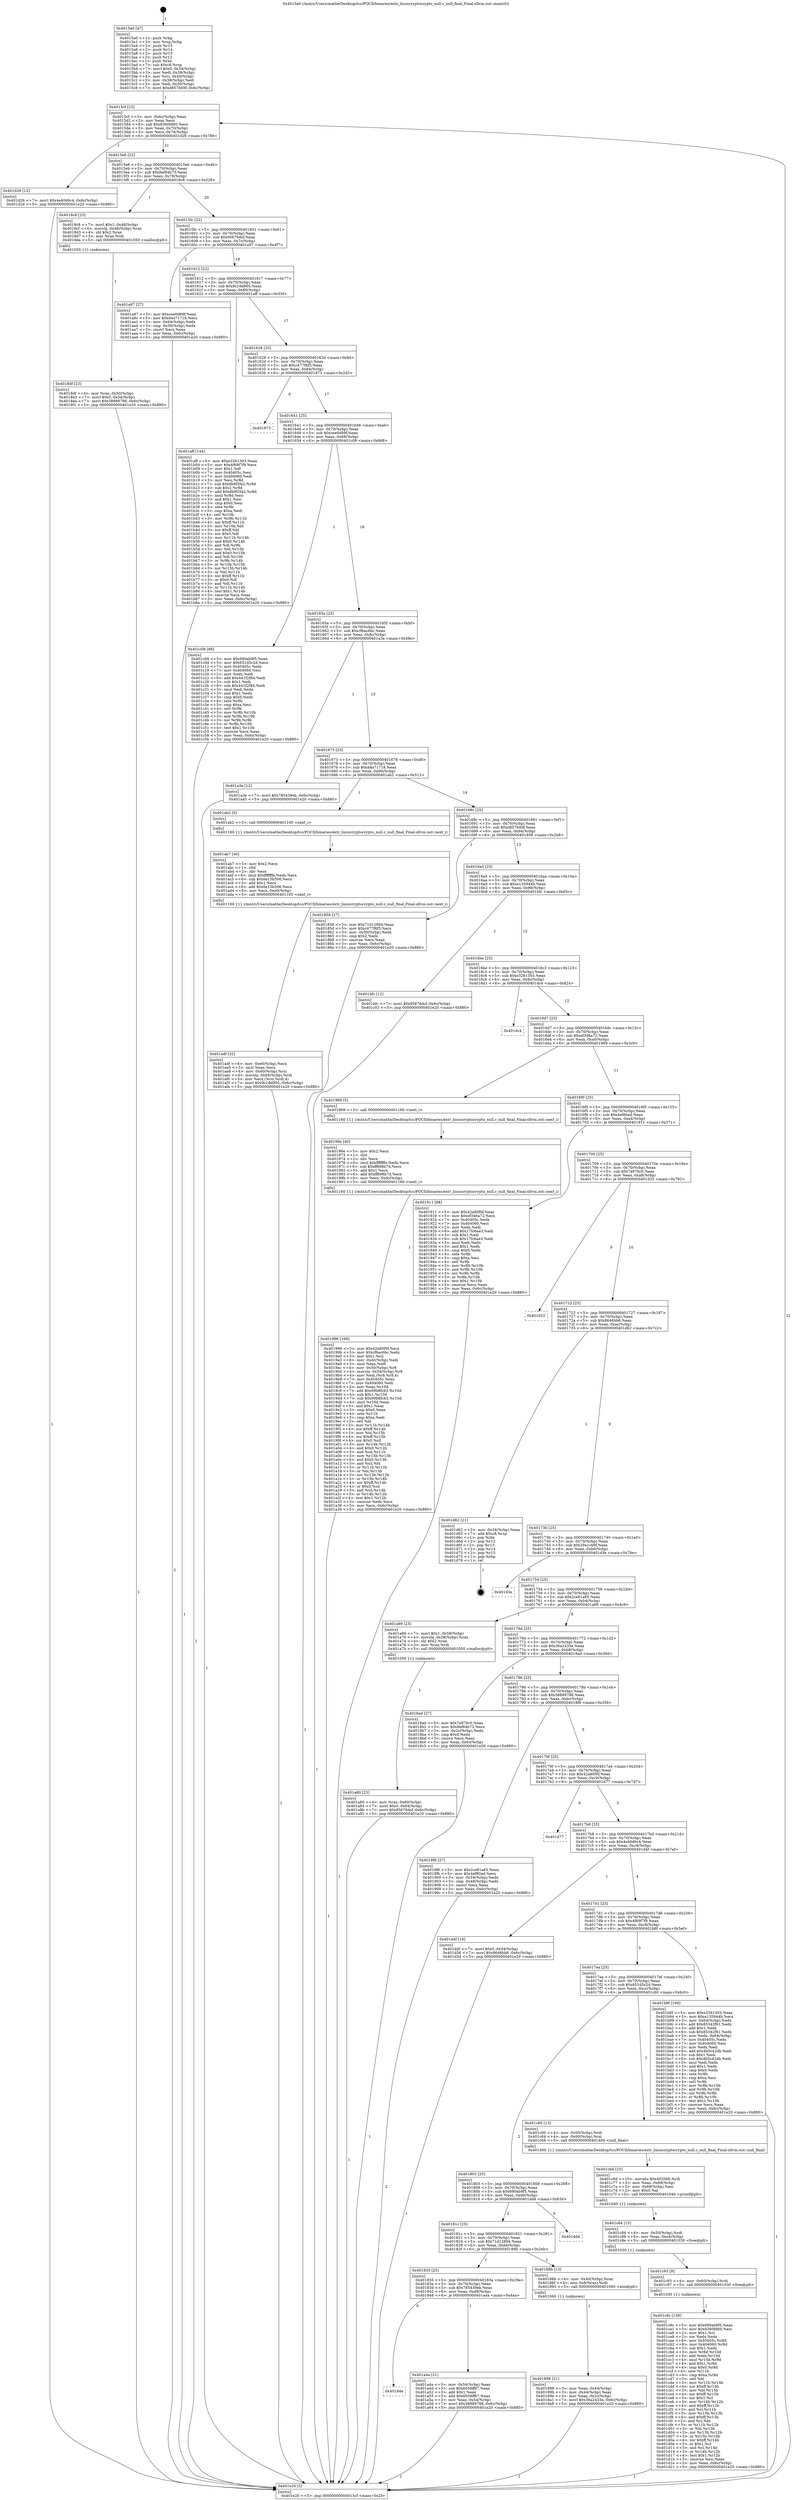 digraph "0x4015a0" {
  label = "0x4015a0 (/mnt/c/Users/mathe/Desktop/tcc/POCII/binaries/extr_linuxcryptocrypto_null.c_null_final_Final-ollvm.out::main(0))"
  labelloc = "t"
  node[shape=record]

  Entry [label="",width=0.3,height=0.3,shape=circle,fillcolor=black,style=filled]
  "0x4015cf" [label="{
     0x4015cf [23]\l
     | [instrs]\l
     &nbsp;&nbsp;0x4015cf \<+3\>: mov -0x6c(%rbp),%eax\l
     &nbsp;&nbsp;0x4015d2 \<+2\>: mov %eax,%ecx\l
     &nbsp;&nbsp;0x4015d4 \<+6\>: sub $0x8360fd60,%ecx\l
     &nbsp;&nbsp;0x4015da \<+3\>: mov %eax,-0x70(%rbp)\l
     &nbsp;&nbsp;0x4015dd \<+3\>: mov %ecx,-0x74(%rbp)\l
     &nbsp;&nbsp;0x4015e0 \<+6\>: je 0000000000401d26 \<main+0x786\>\l
  }"]
  "0x401d26" [label="{
     0x401d26 [12]\l
     | [instrs]\l
     &nbsp;&nbsp;0x401d26 \<+7\>: movl $0x4e40d6c4,-0x6c(%rbp)\l
     &nbsp;&nbsp;0x401d2d \<+5\>: jmp 0000000000401e20 \<main+0x880\>\l
  }"]
  "0x4015e6" [label="{
     0x4015e6 [22]\l
     | [instrs]\l
     &nbsp;&nbsp;0x4015e6 \<+5\>: jmp 00000000004015eb \<main+0x4b\>\l
     &nbsp;&nbsp;0x4015eb \<+3\>: mov -0x70(%rbp),%eax\l
     &nbsp;&nbsp;0x4015ee \<+5\>: sub $0x8ef84b73,%eax\l
     &nbsp;&nbsp;0x4015f3 \<+3\>: mov %eax,-0x78(%rbp)\l
     &nbsp;&nbsp;0x4015f6 \<+6\>: je 00000000004018c8 \<main+0x328\>\l
  }"]
  Exit [label="",width=0.3,height=0.3,shape=circle,fillcolor=black,style=filled,peripheries=2]
  "0x4018c8" [label="{
     0x4018c8 [23]\l
     | [instrs]\l
     &nbsp;&nbsp;0x4018c8 \<+7\>: movl $0x1,-0x48(%rbp)\l
     &nbsp;&nbsp;0x4018cf \<+4\>: movslq -0x48(%rbp),%rax\l
     &nbsp;&nbsp;0x4018d3 \<+4\>: shl $0x2,%rax\l
     &nbsp;&nbsp;0x4018d7 \<+3\>: mov %rax,%rdi\l
     &nbsp;&nbsp;0x4018da \<+5\>: call 0000000000401050 \<malloc@plt\>\l
     | [calls]\l
     &nbsp;&nbsp;0x401050 \{1\} (unknown)\l
  }"]
  "0x4015fc" [label="{
     0x4015fc [22]\l
     | [instrs]\l
     &nbsp;&nbsp;0x4015fc \<+5\>: jmp 0000000000401601 \<main+0x61\>\l
     &nbsp;&nbsp;0x401601 \<+3\>: mov -0x70(%rbp),%eax\l
     &nbsp;&nbsp;0x401604 \<+5\>: sub $0x95676dcf,%eax\l
     &nbsp;&nbsp;0x401609 \<+3\>: mov %eax,-0x7c(%rbp)\l
     &nbsp;&nbsp;0x40160c \<+6\>: je 0000000000401a97 \<main+0x4f7\>\l
  }"]
  "0x401c9c" [label="{
     0x401c9c [138]\l
     | [instrs]\l
     &nbsp;&nbsp;0x401c9c \<+5\>: mov $0x690ab9f5,%eax\l
     &nbsp;&nbsp;0x401ca1 \<+5\>: mov $0x8360fd60,%esi\l
     &nbsp;&nbsp;0x401ca6 \<+2\>: mov $0x1,%cl\l
     &nbsp;&nbsp;0x401ca8 \<+2\>: xor %edx,%edx\l
     &nbsp;&nbsp;0x401caa \<+8\>: mov 0x40405c,%r8d\l
     &nbsp;&nbsp;0x401cb2 \<+8\>: mov 0x404060,%r9d\l
     &nbsp;&nbsp;0x401cba \<+3\>: sub $0x1,%edx\l
     &nbsp;&nbsp;0x401cbd \<+3\>: mov %r8d,%r10d\l
     &nbsp;&nbsp;0x401cc0 \<+3\>: add %edx,%r10d\l
     &nbsp;&nbsp;0x401cc3 \<+4\>: imul %r10d,%r8d\l
     &nbsp;&nbsp;0x401cc7 \<+4\>: and $0x1,%r8d\l
     &nbsp;&nbsp;0x401ccb \<+4\>: cmp $0x0,%r8d\l
     &nbsp;&nbsp;0x401ccf \<+4\>: sete %r11b\l
     &nbsp;&nbsp;0x401cd3 \<+4\>: cmp $0xa,%r9d\l
     &nbsp;&nbsp;0x401cd7 \<+3\>: setl %bl\l
     &nbsp;&nbsp;0x401cda \<+3\>: mov %r11b,%r14b\l
     &nbsp;&nbsp;0x401cdd \<+4\>: xor $0xff,%r14b\l
     &nbsp;&nbsp;0x401ce1 \<+3\>: mov %bl,%r15b\l
     &nbsp;&nbsp;0x401ce4 \<+4\>: xor $0xff,%r15b\l
     &nbsp;&nbsp;0x401ce8 \<+3\>: xor $0x1,%cl\l
     &nbsp;&nbsp;0x401ceb \<+3\>: mov %r14b,%r12b\l
     &nbsp;&nbsp;0x401cee \<+4\>: and $0xff,%r12b\l
     &nbsp;&nbsp;0x401cf2 \<+3\>: and %cl,%r11b\l
     &nbsp;&nbsp;0x401cf5 \<+3\>: mov %r15b,%r13b\l
     &nbsp;&nbsp;0x401cf8 \<+4\>: and $0xff,%r13b\l
     &nbsp;&nbsp;0x401cfc \<+2\>: and %cl,%bl\l
     &nbsp;&nbsp;0x401cfe \<+3\>: or %r11b,%r12b\l
     &nbsp;&nbsp;0x401d01 \<+3\>: or %bl,%r13b\l
     &nbsp;&nbsp;0x401d04 \<+3\>: xor %r13b,%r12b\l
     &nbsp;&nbsp;0x401d07 \<+3\>: or %r15b,%r14b\l
     &nbsp;&nbsp;0x401d0a \<+4\>: xor $0xff,%r14b\l
     &nbsp;&nbsp;0x401d0e \<+3\>: or $0x1,%cl\l
     &nbsp;&nbsp;0x401d11 \<+3\>: and %cl,%r14b\l
     &nbsp;&nbsp;0x401d14 \<+3\>: or %r14b,%r12b\l
     &nbsp;&nbsp;0x401d17 \<+4\>: test $0x1,%r12b\l
     &nbsp;&nbsp;0x401d1b \<+3\>: cmovne %esi,%eax\l
     &nbsp;&nbsp;0x401d1e \<+3\>: mov %eax,-0x6c(%rbp)\l
     &nbsp;&nbsp;0x401d21 \<+5\>: jmp 0000000000401e20 \<main+0x880\>\l
  }"]
  "0x401a97" [label="{
     0x401a97 [27]\l
     | [instrs]\l
     &nbsp;&nbsp;0x401a97 \<+5\>: mov $0xcee0d89f,%eax\l
     &nbsp;&nbsp;0x401a9c \<+5\>: mov $0xd4a71718,%ecx\l
     &nbsp;&nbsp;0x401aa1 \<+3\>: mov -0x64(%rbp),%edx\l
     &nbsp;&nbsp;0x401aa4 \<+3\>: cmp -0x58(%rbp),%edx\l
     &nbsp;&nbsp;0x401aa7 \<+3\>: cmovl %ecx,%eax\l
     &nbsp;&nbsp;0x401aaa \<+3\>: mov %eax,-0x6c(%rbp)\l
     &nbsp;&nbsp;0x401aad \<+5\>: jmp 0000000000401e20 \<main+0x880\>\l
  }"]
  "0x401612" [label="{
     0x401612 [22]\l
     | [instrs]\l
     &nbsp;&nbsp;0x401612 \<+5\>: jmp 0000000000401617 \<main+0x77\>\l
     &nbsp;&nbsp;0x401617 \<+3\>: mov -0x70(%rbp),%eax\l
     &nbsp;&nbsp;0x40161a \<+5\>: sub $0x9c18d905,%eax\l
     &nbsp;&nbsp;0x40161f \<+3\>: mov %eax,-0x80(%rbp)\l
     &nbsp;&nbsp;0x401622 \<+6\>: je 0000000000401aff \<main+0x55f\>\l
  }"]
  "0x401c93" [label="{
     0x401c93 [9]\l
     | [instrs]\l
     &nbsp;&nbsp;0x401c93 \<+4\>: mov -0x60(%rbp),%rdi\l
     &nbsp;&nbsp;0x401c97 \<+5\>: call 0000000000401030 \<free@plt\>\l
     | [calls]\l
     &nbsp;&nbsp;0x401030 \{1\} (unknown)\l
  }"]
  "0x401aff" [label="{
     0x401aff [144]\l
     | [instrs]\l
     &nbsp;&nbsp;0x401aff \<+5\>: mov $0xe3261303,%eax\l
     &nbsp;&nbsp;0x401b04 \<+5\>: mov $0x4f69f7f9,%ecx\l
     &nbsp;&nbsp;0x401b09 \<+2\>: mov $0x1,%dl\l
     &nbsp;&nbsp;0x401b0b \<+7\>: mov 0x40405c,%esi\l
     &nbsp;&nbsp;0x401b12 \<+7\>: mov 0x404060,%edi\l
     &nbsp;&nbsp;0x401b19 \<+3\>: mov %esi,%r8d\l
     &nbsp;&nbsp;0x401b1c \<+7\>: sub $0xdb9f2fa2,%r8d\l
     &nbsp;&nbsp;0x401b23 \<+4\>: sub $0x1,%r8d\l
     &nbsp;&nbsp;0x401b27 \<+7\>: add $0xdb9f2fa2,%r8d\l
     &nbsp;&nbsp;0x401b2e \<+4\>: imul %r8d,%esi\l
     &nbsp;&nbsp;0x401b32 \<+3\>: and $0x1,%esi\l
     &nbsp;&nbsp;0x401b35 \<+3\>: cmp $0x0,%esi\l
     &nbsp;&nbsp;0x401b38 \<+4\>: sete %r9b\l
     &nbsp;&nbsp;0x401b3c \<+3\>: cmp $0xa,%edi\l
     &nbsp;&nbsp;0x401b3f \<+4\>: setl %r10b\l
     &nbsp;&nbsp;0x401b43 \<+3\>: mov %r9b,%r11b\l
     &nbsp;&nbsp;0x401b46 \<+4\>: xor $0xff,%r11b\l
     &nbsp;&nbsp;0x401b4a \<+3\>: mov %r10b,%bl\l
     &nbsp;&nbsp;0x401b4d \<+3\>: xor $0xff,%bl\l
     &nbsp;&nbsp;0x401b50 \<+3\>: xor $0x0,%dl\l
     &nbsp;&nbsp;0x401b53 \<+3\>: mov %r11b,%r14b\l
     &nbsp;&nbsp;0x401b56 \<+4\>: and $0x0,%r14b\l
     &nbsp;&nbsp;0x401b5a \<+3\>: and %dl,%r9b\l
     &nbsp;&nbsp;0x401b5d \<+3\>: mov %bl,%r15b\l
     &nbsp;&nbsp;0x401b60 \<+4\>: and $0x0,%r15b\l
     &nbsp;&nbsp;0x401b64 \<+3\>: and %dl,%r10b\l
     &nbsp;&nbsp;0x401b67 \<+3\>: or %r9b,%r14b\l
     &nbsp;&nbsp;0x401b6a \<+3\>: or %r10b,%r15b\l
     &nbsp;&nbsp;0x401b6d \<+3\>: xor %r15b,%r14b\l
     &nbsp;&nbsp;0x401b70 \<+3\>: or %bl,%r11b\l
     &nbsp;&nbsp;0x401b73 \<+4\>: xor $0xff,%r11b\l
     &nbsp;&nbsp;0x401b77 \<+3\>: or $0x0,%dl\l
     &nbsp;&nbsp;0x401b7a \<+3\>: and %dl,%r11b\l
     &nbsp;&nbsp;0x401b7d \<+3\>: or %r11b,%r14b\l
     &nbsp;&nbsp;0x401b80 \<+4\>: test $0x1,%r14b\l
     &nbsp;&nbsp;0x401b84 \<+3\>: cmovne %ecx,%eax\l
     &nbsp;&nbsp;0x401b87 \<+3\>: mov %eax,-0x6c(%rbp)\l
     &nbsp;&nbsp;0x401b8a \<+5\>: jmp 0000000000401e20 \<main+0x880\>\l
  }"]
  "0x401628" [label="{
     0x401628 [25]\l
     | [instrs]\l
     &nbsp;&nbsp;0x401628 \<+5\>: jmp 000000000040162d \<main+0x8d\>\l
     &nbsp;&nbsp;0x40162d \<+3\>: mov -0x70(%rbp),%eax\l
     &nbsp;&nbsp;0x401630 \<+5\>: sub $0xc477f6f5,%eax\l
     &nbsp;&nbsp;0x401635 \<+6\>: mov %eax,-0x84(%rbp)\l
     &nbsp;&nbsp;0x40163b \<+6\>: je 0000000000401873 \<main+0x2d3\>\l
  }"]
  "0x401c84" [label="{
     0x401c84 [15]\l
     | [instrs]\l
     &nbsp;&nbsp;0x401c84 \<+4\>: mov -0x50(%rbp),%rdi\l
     &nbsp;&nbsp;0x401c88 \<+6\>: mov %eax,-0xe4(%rbp)\l
     &nbsp;&nbsp;0x401c8e \<+5\>: call 0000000000401030 \<free@plt\>\l
     | [calls]\l
     &nbsp;&nbsp;0x401030 \{1\} (unknown)\l
  }"]
  "0x401873" [label="{
     0x401873\l
  }", style=dashed]
  "0x401641" [label="{
     0x401641 [25]\l
     | [instrs]\l
     &nbsp;&nbsp;0x401641 \<+5\>: jmp 0000000000401646 \<main+0xa6\>\l
     &nbsp;&nbsp;0x401646 \<+3\>: mov -0x70(%rbp),%eax\l
     &nbsp;&nbsp;0x401649 \<+5\>: sub $0xcee0d89f,%eax\l
     &nbsp;&nbsp;0x40164e \<+6\>: mov %eax,-0x88(%rbp)\l
     &nbsp;&nbsp;0x401654 \<+6\>: je 0000000000401c08 \<main+0x668\>\l
  }"]
  "0x401c6d" [label="{
     0x401c6d [23]\l
     | [instrs]\l
     &nbsp;&nbsp;0x401c6d \<+10\>: movabs $0x4020b6,%rdi\l
     &nbsp;&nbsp;0x401c77 \<+3\>: mov %eax,-0x68(%rbp)\l
     &nbsp;&nbsp;0x401c7a \<+3\>: mov -0x68(%rbp),%esi\l
     &nbsp;&nbsp;0x401c7d \<+2\>: mov $0x0,%al\l
     &nbsp;&nbsp;0x401c7f \<+5\>: call 0000000000401040 \<printf@plt\>\l
     | [calls]\l
     &nbsp;&nbsp;0x401040 \{1\} (unknown)\l
  }"]
  "0x401c08" [label="{
     0x401c08 [88]\l
     | [instrs]\l
     &nbsp;&nbsp;0x401c08 \<+5\>: mov $0x690ab9f5,%eax\l
     &nbsp;&nbsp;0x401c0d \<+5\>: mov $0x651d5c2d,%ecx\l
     &nbsp;&nbsp;0x401c12 \<+7\>: mov 0x40405c,%edx\l
     &nbsp;&nbsp;0x401c19 \<+7\>: mov 0x404060,%esi\l
     &nbsp;&nbsp;0x401c20 \<+2\>: mov %edx,%edi\l
     &nbsp;&nbsp;0x401c22 \<+6\>: add $0x441f2f84,%edi\l
     &nbsp;&nbsp;0x401c28 \<+3\>: sub $0x1,%edi\l
     &nbsp;&nbsp;0x401c2b \<+6\>: sub $0x441f2f84,%edi\l
     &nbsp;&nbsp;0x401c31 \<+3\>: imul %edi,%edx\l
     &nbsp;&nbsp;0x401c34 \<+3\>: and $0x1,%edx\l
     &nbsp;&nbsp;0x401c37 \<+3\>: cmp $0x0,%edx\l
     &nbsp;&nbsp;0x401c3a \<+4\>: sete %r8b\l
     &nbsp;&nbsp;0x401c3e \<+3\>: cmp $0xa,%esi\l
     &nbsp;&nbsp;0x401c41 \<+4\>: setl %r9b\l
     &nbsp;&nbsp;0x401c45 \<+3\>: mov %r8b,%r10b\l
     &nbsp;&nbsp;0x401c48 \<+3\>: and %r9b,%r10b\l
     &nbsp;&nbsp;0x401c4b \<+3\>: xor %r9b,%r8b\l
     &nbsp;&nbsp;0x401c4e \<+3\>: or %r8b,%r10b\l
     &nbsp;&nbsp;0x401c51 \<+4\>: test $0x1,%r10b\l
     &nbsp;&nbsp;0x401c55 \<+3\>: cmovne %ecx,%eax\l
     &nbsp;&nbsp;0x401c58 \<+3\>: mov %eax,-0x6c(%rbp)\l
     &nbsp;&nbsp;0x401c5b \<+5\>: jmp 0000000000401e20 \<main+0x880\>\l
  }"]
  "0x40165a" [label="{
     0x40165a [25]\l
     | [instrs]\l
     &nbsp;&nbsp;0x40165a \<+5\>: jmp 000000000040165f \<main+0xbf\>\l
     &nbsp;&nbsp;0x40165f \<+3\>: mov -0x70(%rbp),%eax\l
     &nbsp;&nbsp;0x401662 \<+5\>: sub $0xcf6ac6bc,%eax\l
     &nbsp;&nbsp;0x401667 \<+6\>: mov %eax,-0x8c(%rbp)\l
     &nbsp;&nbsp;0x40166d \<+6\>: je 0000000000401a3e \<main+0x49e\>\l
  }"]
  "0x401adf" [label="{
     0x401adf [32]\l
     | [instrs]\l
     &nbsp;&nbsp;0x401adf \<+6\>: mov -0xe0(%rbp),%ecx\l
     &nbsp;&nbsp;0x401ae5 \<+3\>: imul %eax,%ecx\l
     &nbsp;&nbsp;0x401ae8 \<+4\>: mov -0x60(%rbp),%rsi\l
     &nbsp;&nbsp;0x401aec \<+4\>: movslq -0x64(%rbp),%rdi\l
     &nbsp;&nbsp;0x401af0 \<+3\>: mov %ecx,(%rsi,%rdi,4)\l
     &nbsp;&nbsp;0x401af3 \<+7\>: movl $0x9c18d905,-0x6c(%rbp)\l
     &nbsp;&nbsp;0x401afa \<+5\>: jmp 0000000000401e20 \<main+0x880\>\l
  }"]
  "0x401a3e" [label="{
     0x401a3e [12]\l
     | [instrs]\l
     &nbsp;&nbsp;0x401a3e \<+7\>: movl $0x785439eb,-0x6c(%rbp)\l
     &nbsp;&nbsp;0x401a45 \<+5\>: jmp 0000000000401e20 \<main+0x880\>\l
  }"]
  "0x401673" [label="{
     0x401673 [25]\l
     | [instrs]\l
     &nbsp;&nbsp;0x401673 \<+5\>: jmp 0000000000401678 \<main+0xd8\>\l
     &nbsp;&nbsp;0x401678 \<+3\>: mov -0x70(%rbp),%eax\l
     &nbsp;&nbsp;0x40167b \<+5\>: sub $0xd4a71718,%eax\l
     &nbsp;&nbsp;0x401680 \<+6\>: mov %eax,-0x90(%rbp)\l
     &nbsp;&nbsp;0x401686 \<+6\>: je 0000000000401ab2 \<main+0x512\>\l
  }"]
  "0x401ab7" [label="{
     0x401ab7 [40]\l
     | [instrs]\l
     &nbsp;&nbsp;0x401ab7 \<+5\>: mov $0x2,%ecx\l
     &nbsp;&nbsp;0x401abc \<+1\>: cltd\l
     &nbsp;&nbsp;0x401abd \<+2\>: idiv %ecx\l
     &nbsp;&nbsp;0x401abf \<+6\>: imul $0xfffffffe,%edx,%ecx\l
     &nbsp;&nbsp;0x401ac5 \<+6\>: sub $0x6e15b306,%ecx\l
     &nbsp;&nbsp;0x401acb \<+3\>: add $0x1,%ecx\l
     &nbsp;&nbsp;0x401ace \<+6\>: add $0x6e15b306,%ecx\l
     &nbsp;&nbsp;0x401ad4 \<+6\>: mov %ecx,-0xe0(%rbp)\l
     &nbsp;&nbsp;0x401ada \<+5\>: call 0000000000401160 \<next_i\>\l
     | [calls]\l
     &nbsp;&nbsp;0x401160 \{1\} (/mnt/c/Users/mathe/Desktop/tcc/POCII/binaries/extr_linuxcryptocrypto_null.c_null_final_Final-ollvm.out::next_i)\l
  }"]
  "0x401ab2" [label="{
     0x401ab2 [5]\l
     | [instrs]\l
     &nbsp;&nbsp;0x401ab2 \<+5\>: call 0000000000401160 \<next_i\>\l
     | [calls]\l
     &nbsp;&nbsp;0x401160 \{1\} (/mnt/c/Users/mathe/Desktop/tcc/POCII/binaries/extr_linuxcryptocrypto_null.c_null_final_Final-ollvm.out::next_i)\l
  }"]
  "0x40168c" [label="{
     0x40168c [25]\l
     | [instrs]\l
     &nbsp;&nbsp;0x40168c \<+5\>: jmp 0000000000401691 \<main+0xf1\>\l
     &nbsp;&nbsp;0x401691 \<+3\>: mov -0x70(%rbp),%eax\l
     &nbsp;&nbsp;0x401694 \<+5\>: sub $0xd857b49f,%eax\l
     &nbsp;&nbsp;0x401699 \<+6\>: mov %eax,-0x94(%rbp)\l
     &nbsp;&nbsp;0x40169f \<+6\>: je 0000000000401858 \<main+0x2b8\>\l
  }"]
  "0x401a80" [label="{
     0x401a80 [23]\l
     | [instrs]\l
     &nbsp;&nbsp;0x401a80 \<+4\>: mov %rax,-0x60(%rbp)\l
     &nbsp;&nbsp;0x401a84 \<+7\>: movl $0x0,-0x64(%rbp)\l
     &nbsp;&nbsp;0x401a8b \<+7\>: movl $0x95676dcf,-0x6c(%rbp)\l
     &nbsp;&nbsp;0x401a92 \<+5\>: jmp 0000000000401e20 \<main+0x880\>\l
  }"]
  "0x401858" [label="{
     0x401858 [27]\l
     | [instrs]\l
     &nbsp;&nbsp;0x401858 \<+5\>: mov $0x71d12894,%eax\l
     &nbsp;&nbsp;0x40185d \<+5\>: mov $0xc477f6f5,%ecx\l
     &nbsp;&nbsp;0x401862 \<+3\>: mov -0x30(%rbp),%edx\l
     &nbsp;&nbsp;0x401865 \<+3\>: cmp $0x2,%edx\l
     &nbsp;&nbsp;0x401868 \<+3\>: cmovne %ecx,%eax\l
     &nbsp;&nbsp;0x40186b \<+3\>: mov %eax,-0x6c(%rbp)\l
     &nbsp;&nbsp;0x40186e \<+5\>: jmp 0000000000401e20 \<main+0x880\>\l
  }"]
  "0x4016a5" [label="{
     0x4016a5 [25]\l
     | [instrs]\l
     &nbsp;&nbsp;0x4016a5 \<+5\>: jmp 00000000004016aa \<main+0x10a\>\l
     &nbsp;&nbsp;0x4016aa \<+3\>: mov -0x70(%rbp),%eax\l
     &nbsp;&nbsp;0x4016ad \<+5\>: sub $0xe135944b,%eax\l
     &nbsp;&nbsp;0x4016b2 \<+6\>: mov %eax,-0x98(%rbp)\l
     &nbsp;&nbsp;0x4016b8 \<+6\>: je 0000000000401bfc \<main+0x65c\>\l
  }"]
  "0x401e20" [label="{
     0x401e20 [5]\l
     | [instrs]\l
     &nbsp;&nbsp;0x401e20 \<+5\>: jmp 00000000004015cf \<main+0x2f\>\l
  }"]
  "0x4015a0" [label="{
     0x4015a0 [47]\l
     | [instrs]\l
     &nbsp;&nbsp;0x4015a0 \<+1\>: push %rbp\l
     &nbsp;&nbsp;0x4015a1 \<+3\>: mov %rsp,%rbp\l
     &nbsp;&nbsp;0x4015a4 \<+2\>: push %r15\l
     &nbsp;&nbsp;0x4015a6 \<+2\>: push %r14\l
     &nbsp;&nbsp;0x4015a8 \<+2\>: push %r13\l
     &nbsp;&nbsp;0x4015aa \<+2\>: push %r12\l
     &nbsp;&nbsp;0x4015ac \<+1\>: push %rbx\l
     &nbsp;&nbsp;0x4015ad \<+7\>: sub $0xc8,%rsp\l
     &nbsp;&nbsp;0x4015b4 \<+7\>: movl $0x0,-0x34(%rbp)\l
     &nbsp;&nbsp;0x4015bb \<+3\>: mov %edi,-0x38(%rbp)\l
     &nbsp;&nbsp;0x4015be \<+4\>: mov %rsi,-0x40(%rbp)\l
     &nbsp;&nbsp;0x4015c2 \<+3\>: mov -0x38(%rbp),%edi\l
     &nbsp;&nbsp;0x4015c5 \<+3\>: mov %edi,-0x30(%rbp)\l
     &nbsp;&nbsp;0x4015c8 \<+7\>: movl $0xd857b49f,-0x6c(%rbp)\l
  }"]
  "0x40184e" [label="{
     0x40184e\l
  }", style=dashed]
  "0x401bfc" [label="{
     0x401bfc [12]\l
     | [instrs]\l
     &nbsp;&nbsp;0x401bfc \<+7\>: movl $0x95676dcf,-0x6c(%rbp)\l
     &nbsp;&nbsp;0x401c03 \<+5\>: jmp 0000000000401e20 \<main+0x880\>\l
  }"]
  "0x4016be" [label="{
     0x4016be [25]\l
     | [instrs]\l
     &nbsp;&nbsp;0x4016be \<+5\>: jmp 00000000004016c3 \<main+0x123\>\l
     &nbsp;&nbsp;0x4016c3 \<+3\>: mov -0x70(%rbp),%eax\l
     &nbsp;&nbsp;0x4016c6 \<+5\>: sub $0xe3261303,%eax\l
     &nbsp;&nbsp;0x4016cb \<+6\>: mov %eax,-0x9c(%rbp)\l
     &nbsp;&nbsp;0x4016d1 \<+6\>: je 0000000000401dc4 \<main+0x824\>\l
  }"]
  "0x401a4a" [label="{
     0x401a4a [31]\l
     | [instrs]\l
     &nbsp;&nbsp;0x401a4a \<+3\>: mov -0x54(%rbp),%eax\l
     &nbsp;&nbsp;0x401a4d \<+5\>: sub $0x6058ff67,%eax\l
     &nbsp;&nbsp;0x401a52 \<+3\>: add $0x1,%eax\l
     &nbsp;&nbsp;0x401a55 \<+5\>: add $0x6058ff67,%eax\l
     &nbsp;&nbsp;0x401a5a \<+3\>: mov %eax,-0x54(%rbp)\l
     &nbsp;&nbsp;0x401a5d \<+7\>: movl $0x38889788,-0x6c(%rbp)\l
     &nbsp;&nbsp;0x401a64 \<+5\>: jmp 0000000000401e20 \<main+0x880\>\l
  }"]
  "0x401dc4" [label="{
     0x401dc4\l
  }", style=dashed]
  "0x4016d7" [label="{
     0x4016d7 [25]\l
     | [instrs]\l
     &nbsp;&nbsp;0x4016d7 \<+5\>: jmp 00000000004016dc \<main+0x13c\>\l
     &nbsp;&nbsp;0x4016dc \<+3\>: mov -0x70(%rbp),%eax\l
     &nbsp;&nbsp;0x4016df \<+5\>: sub $0xef346a72,%eax\l
     &nbsp;&nbsp;0x4016e4 \<+6\>: mov %eax,-0xa0(%rbp)\l
     &nbsp;&nbsp;0x4016ea \<+6\>: je 0000000000401969 \<main+0x3c9\>\l
  }"]
  "0x401996" [label="{
     0x401996 [168]\l
     | [instrs]\l
     &nbsp;&nbsp;0x401996 \<+5\>: mov $0x42a80f0f,%ecx\l
     &nbsp;&nbsp;0x40199b \<+5\>: mov $0xcf6ac6bc,%edx\l
     &nbsp;&nbsp;0x4019a0 \<+3\>: mov $0x1,%sil\l
     &nbsp;&nbsp;0x4019a3 \<+6\>: mov -0xdc(%rbp),%edi\l
     &nbsp;&nbsp;0x4019a9 \<+3\>: imul %eax,%edi\l
     &nbsp;&nbsp;0x4019ac \<+4\>: mov -0x50(%rbp),%r8\l
     &nbsp;&nbsp;0x4019b0 \<+4\>: movslq -0x54(%rbp),%r9\l
     &nbsp;&nbsp;0x4019b4 \<+4\>: mov %edi,(%r8,%r9,4)\l
     &nbsp;&nbsp;0x4019b8 \<+7\>: mov 0x40405c,%eax\l
     &nbsp;&nbsp;0x4019bf \<+7\>: mov 0x404060,%edi\l
     &nbsp;&nbsp;0x4019c6 \<+3\>: mov %eax,%r10d\l
     &nbsp;&nbsp;0x4019c9 \<+7\>: add $0x99b8fc63,%r10d\l
     &nbsp;&nbsp;0x4019d0 \<+4\>: sub $0x1,%r10d\l
     &nbsp;&nbsp;0x4019d4 \<+7\>: sub $0x99b8fc63,%r10d\l
     &nbsp;&nbsp;0x4019db \<+4\>: imul %r10d,%eax\l
     &nbsp;&nbsp;0x4019df \<+3\>: and $0x1,%eax\l
     &nbsp;&nbsp;0x4019e2 \<+3\>: cmp $0x0,%eax\l
     &nbsp;&nbsp;0x4019e5 \<+4\>: sete %r11b\l
     &nbsp;&nbsp;0x4019e9 \<+3\>: cmp $0xa,%edi\l
     &nbsp;&nbsp;0x4019ec \<+3\>: setl %bl\l
     &nbsp;&nbsp;0x4019ef \<+3\>: mov %r11b,%r14b\l
     &nbsp;&nbsp;0x4019f2 \<+4\>: xor $0xff,%r14b\l
     &nbsp;&nbsp;0x4019f6 \<+3\>: mov %bl,%r15b\l
     &nbsp;&nbsp;0x4019f9 \<+4\>: xor $0xff,%r15b\l
     &nbsp;&nbsp;0x4019fd \<+4\>: xor $0x0,%sil\l
     &nbsp;&nbsp;0x401a01 \<+3\>: mov %r14b,%r12b\l
     &nbsp;&nbsp;0x401a04 \<+4\>: and $0x0,%r12b\l
     &nbsp;&nbsp;0x401a08 \<+3\>: and %sil,%r11b\l
     &nbsp;&nbsp;0x401a0b \<+3\>: mov %r15b,%r13b\l
     &nbsp;&nbsp;0x401a0e \<+4\>: and $0x0,%r13b\l
     &nbsp;&nbsp;0x401a12 \<+3\>: and %sil,%bl\l
     &nbsp;&nbsp;0x401a15 \<+3\>: or %r11b,%r12b\l
     &nbsp;&nbsp;0x401a18 \<+3\>: or %bl,%r13b\l
     &nbsp;&nbsp;0x401a1b \<+3\>: xor %r13b,%r12b\l
     &nbsp;&nbsp;0x401a1e \<+3\>: or %r15b,%r14b\l
     &nbsp;&nbsp;0x401a21 \<+4\>: xor $0xff,%r14b\l
     &nbsp;&nbsp;0x401a25 \<+4\>: or $0x0,%sil\l
     &nbsp;&nbsp;0x401a29 \<+3\>: and %sil,%r14b\l
     &nbsp;&nbsp;0x401a2c \<+3\>: or %r14b,%r12b\l
     &nbsp;&nbsp;0x401a2f \<+4\>: test $0x1,%r12b\l
     &nbsp;&nbsp;0x401a33 \<+3\>: cmovne %edx,%ecx\l
     &nbsp;&nbsp;0x401a36 \<+3\>: mov %ecx,-0x6c(%rbp)\l
     &nbsp;&nbsp;0x401a39 \<+5\>: jmp 0000000000401e20 \<main+0x880\>\l
  }"]
  "0x401969" [label="{
     0x401969 [5]\l
     | [instrs]\l
     &nbsp;&nbsp;0x401969 \<+5\>: call 0000000000401160 \<next_i\>\l
     | [calls]\l
     &nbsp;&nbsp;0x401160 \{1\} (/mnt/c/Users/mathe/Desktop/tcc/POCII/binaries/extr_linuxcryptocrypto_null.c_null_final_Final-ollvm.out::next_i)\l
  }"]
  "0x4016f0" [label="{
     0x4016f0 [25]\l
     | [instrs]\l
     &nbsp;&nbsp;0x4016f0 \<+5\>: jmp 00000000004016f5 \<main+0x155\>\l
     &nbsp;&nbsp;0x4016f5 \<+3\>: mov -0x70(%rbp),%eax\l
     &nbsp;&nbsp;0x4016f8 \<+5\>: sub $0x4ef80ad,%eax\l
     &nbsp;&nbsp;0x4016fd \<+6\>: mov %eax,-0xa4(%rbp)\l
     &nbsp;&nbsp;0x401703 \<+6\>: je 0000000000401911 \<main+0x371\>\l
  }"]
  "0x40196e" [label="{
     0x40196e [40]\l
     | [instrs]\l
     &nbsp;&nbsp;0x40196e \<+5\>: mov $0x2,%ecx\l
     &nbsp;&nbsp;0x401973 \<+1\>: cltd\l
     &nbsp;&nbsp;0x401974 \<+2\>: idiv %ecx\l
     &nbsp;&nbsp;0x401976 \<+6\>: imul $0xfffffffe,%edx,%ecx\l
     &nbsp;&nbsp;0x40197c \<+6\>: sub $0xff898b7d,%ecx\l
     &nbsp;&nbsp;0x401982 \<+3\>: add $0x1,%ecx\l
     &nbsp;&nbsp;0x401985 \<+6\>: add $0xff898b7d,%ecx\l
     &nbsp;&nbsp;0x40198b \<+6\>: mov %ecx,-0xdc(%rbp)\l
     &nbsp;&nbsp;0x401991 \<+5\>: call 0000000000401160 \<next_i\>\l
     | [calls]\l
     &nbsp;&nbsp;0x401160 \{1\} (/mnt/c/Users/mathe/Desktop/tcc/POCII/binaries/extr_linuxcryptocrypto_null.c_null_final_Final-ollvm.out::next_i)\l
  }"]
  "0x401911" [label="{
     0x401911 [88]\l
     | [instrs]\l
     &nbsp;&nbsp;0x401911 \<+5\>: mov $0x42a80f0f,%eax\l
     &nbsp;&nbsp;0x401916 \<+5\>: mov $0xef346a72,%ecx\l
     &nbsp;&nbsp;0x40191b \<+7\>: mov 0x40405c,%edx\l
     &nbsp;&nbsp;0x401922 \<+7\>: mov 0x404060,%esi\l
     &nbsp;&nbsp;0x401929 \<+2\>: mov %edx,%edi\l
     &nbsp;&nbsp;0x40192b \<+6\>: add $0x17fc6ae3,%edi\l
     &nbsp;&nbsp;0x401931 \<+3\>: sub $0x1,%edi\l
     &nbsp;&nbsp;0x401934 \<+6\>: sub $0x17fc6ae3,%edi\l
     &nbsp;&nbsp;0x40193a \<+3\>: imul %edi,%edx\l
     &nbsp;&nbsp;0x40193d \<+3\>: and $0x1,%edx\l
     &nbsp;&nbsp;0x401940 \<+3\>: cmp $0x0,%edx\l
     &nbsp;&nbsp;0x401943 \<+4\>: sete %r8b\l
     &nbsp;&nbsp;0x401947 \<+3\>: cmp $0xa,%esi\l
     &nbsp;&nbsp;0x40194a \<+4\>: setl %r9b\l
     &nbsp;&nbsp;0x40194e \<+3\>: mov %r8b,%r10b\l
     &nbsp;&nbsp;0x401951 \<+3\>: and %r9b,%r10b\l
     &nbsp;&nbsp;0x401954 \<+3\>: xor %r9b,%r8b\l
     &nbsp;&nbsp;0x401957 \<+3\>: or %r8b,%r10b\l
     &nbsp;&nbsp;0x40195a \<+4\>: test $0x1,%r10b\l
     &nbsp;&nbsp;0x40195e \<+3\>: cmovne %ecx,%eax\l
     &nbsp;&nbsp;0x401961 \<+3\>: mov %eax,-0x6c(%rbp)\l
     &nbsp;&nbsp;0x401964 \<+5\>: jmp 0000000000401e20 \<main+0x880\>\l
  }"]
  "0x401709" [label="{
     0x401709 [25]\l
     | [instrs]\l
     &nbsp;&nbsp;0x401709 \<+5\>: jmp 000000000040170e \<main+0x16e\>\l
     &nbsp;&nbsp;0x40170e \<+3\>: mov -0x70(%rbp),%eax\l
     &nbsp;&nbsp;0x401711 \<+5\>: sub $0x7a976c0,%eax\l
     &nbsp;&nbsp;0x401716 \<+6\>: mov %eax,-0xa8(%rbp)\l
     &nbsp;&nbsp;0x40171c \<+6\>: je 0000000000401d32 \<main+0x792\>\l
  }"]
  "0x4018df" [label="{
     0x4018df [23]\l
     | [instrs]\l
     &nbsp;&nbsp;0x4018df \<+4\>: mov %rax,-0x50(%rbp)\l
     &nbsp;&nbsp;0x4018e3 \<+7\>: movl $0x0,-0x54(%rbp)\l
     &nbsp;&nbsp;0x4018ea \<+7\>: movl $0x38889788,-0x6c(%rbp)\l
     &nbsp;&nbsp;0x4018f1 \<+5\>: jmp 0000000000401e20 \<main+0x880\>\l
  }"]
  "0x401d32" [label="{
     0x401d32\l
  }", style=dashed]
  "0x401722" [label="{
     0x401722 [25]\l
     | [instrs]\l
     &nbsp;&nbsp;0x401722 \<+5\>: jmp 0000000000401727 \<main+0x187\>\l
     &nbsp;&nbsp;0x401727 \<+3\>: mov -0x70(%rbp),%eax\l
     &nbsp;&nbsp;0x40172a \<+5\>: sub $0x8646bb6,%eax\l
     &nbsp;&nbsp;0x40172f \<+6\>: mov %eax,-0xac(%rbp)\l
     &nbsp;&nbsp;0x401735 \<+6\>: je 0000000000401d62 \<main+0x7c2\>\l
  }"]
  "0x401898" [label="{
     0x401898 [21]\l
     | [instrs]\l
     &nbsp;&nbsp;0x401898 \<+3\>: mov %eax,-0x44(%rbp)\l
     &nbsp;&nbsp;0x40189b \<+3\>: mov -0x44(%rbp),%eax\l
     &nbsp;&nbsp;0x40189e \<+3\>: mov %eax,-0x2c(%rbp)\l
     &nbsp;&nbsp;0x4018a1 \<+7\>: movl $0x36a2433e,-0x6c(%rbp)\l
     &nbsp;&nbsp;0x4018a8 \<+5\>: jmp 0000000000401e20 \<main+0x880\>\l
  }"]
  "0x401d62" [label="{
     0x401d62 [21]\l
     | [instrs]\l
     &nbsp;&nbsp;0x401d62 \<+3\>: mov -0x34(%rbp),%eax\l
     &nbsp;&nbsp;0x401d65 \<+7\>: add $0xc8,%rsp\l
     &nbsp;&nbsp;0x401d6c \<+1\>: pop %rbx\l
     &nbsp;&nbsp;0x401d6d \<+2\>: pop %r12\l
     &nbsp;&nbsp;0x401d6f \<+2\>: pop %r13\l
     &nbsp;&nbsp;0x401d71 \<+2\>: pop %r14\l
     &nbsp;&nbsp;0x401d73 \<+2\>: pop %r15\l
     &nbsp;&nbsp;0x401d75 \<+1\>: pop %rbp\l
     &nbsp;&nbsp;0x401d76 \<+1\>: ret\l
  }"]
  "0x40173b" [label="{
     0x40173b [25]\l
     | [instrs]\l
     &nbsp;&nbsp;0x40173b \<+5\>: jmp 0000000000401740 \<main+0x1a0\>\l
     &nbsp;&nbsp;0x401740 \<+3\>: mov -0x70(%rbp),%eax\l
     &nbsp;&nbsp;0x401743 \<+5\>: sub $0x29a1c66f,%eax\l
     &nbsp;&nbsp;0x401748 \<+6\>: mov %eax,-0xb0(%rbp)\l
     &nbsp;&nbsp;0x40174e \<+6\>: je 0000000000401d3e \<main+0x79e\>\l
  }"]
  "0x401835" [label="{
     0x401835 [25]\l
     | [instrs]\l
     &nbsp;&nbsp;0x401835 \<+5\>: jmp 000000000040183a \<main+0x29a\>\l
     &nbsp;&nbsp;0x40183a \<+3\>: mov -0x70(%rbp),%eax\l
     &nbsp;&nbsp;0x40183d \<+5\>: sub $0x785439eb,%eax\l
     &nbsp;&nbsp;0x401842 \<+6\>: mov %eax,-0xd8(%rbp)\l
     &nbsp;&nbsp;0x401848 \<+6\>: je 0000000000401a4a \<main+0x4aa\>\l
  }"]
  "0x401d3e" [label="{
     0x401d3e\l
  }", style=dashed]
  "0x401754" [label="{
     0x401754 [25]\l
     | [instrs]\l
     &nbsp;&nbsp;0x401754 \<+5\>: jmp 0000000000401759 \<main+0x1b9\>\l
     &nbsp;&nbsp;0x401759 \<+3\>: mov -0x70(%rbp),%eax\l
     &nbsp;&nbsp;0x40175c \<+5\>: sub $0x2ce81a65,%eax\l
     &nbsp;&nbsp;0x401761 \<+6\>: mov %eax,-0xb4(%rbp)\l
     &nbsp;&nbsp;0x401767 \<+6\>: je 0000000000401a69 \<main+0x4c9\>\l
  }"]
  "0x40188b" [label="{
     0x40188b [13]\l
     | [instrs]\l
     &nbsp;&nbsp;0x40188b \<+4\>: mov -0x40(%rbp),%rax\l
     &nbsp;&nbsp;0x40188f \<+4\>: mov 0x8(%rax),%rdi\l
     &nbsp;&nbsp;0x401893 \<+5\>: call 0000000000401060 \<atoi@plt\>\l
     | [calls]\l
     &nbsp;&nbsp;0x401060 \{1\} (unknown)\l
  }"]
  "0x401a69" [label="{
     0x401a69 [23]\l
     | [instrs]\l
     &nbsp;&nbsp;0x401a69 \<+7\>: movl $0x1,-0x58(%rbp)\l
     &nbsp;&nbsp;0x401a70 \<+4\>: movslq -0x58(%rbp),%rax\l
     &nbsp;&nbsp;0x401a74 \<+4\>: shl $0x2,%rax\l
     &nbsp;&nbsp;0x401a78 \<+3\>: mov %rax,%rdi\l
     &nbsp;&nbsp;0x401a7b \<+5\>: call 0000000000401050 \<malloc@plt\>\l
     | [calls]\l
     &nbsp;&nbsp;0x401050 \{1\} (unknown)\l
  }"]
  "0x40176d" [label="{
     0x40176d [25]\l
     | [instrs]\l
     &nbsp;&nbsp;0x40176d \<+5\>: jmp 0000000000401772 \<main+0x1d2\>\l
     &nbsp;&nbsp;0x401772 \<+3\>: mov -0x70(%rbp),%eax\l
     &nbsp;&nbsp;0x401775 \<+5\>: sub $0x36a2433e,%eax\l
     &nbsp;&nbsp;0x40177a \<+6\>: mov %eax,-0xb8(%rbp)\l
     &nbsp;&nbsp;0x401780 \<+6\>: je 00000000004018ad \<main+0x30d\>\l
  }"]
  "0x40181c" [label="{
     0x40181c [25]\l
     | [instrs]\l
     &nbsp;&nbsp;0x40181c \<+5\>: jmp 0000000000401821 \<main+0x281\>\l
     &nbsp;&nbsp;0x401821 \<+3\>: mov -0x70(%rbp),%eax\l
     &nbsp;&nbsp;0x401824 \<+5\>: sub $0x71d12894,%eax\l
     &nbsp;&nbsp;0x401829 \<+6\>: mov %eax,-0xd4(%rbp)\l
     &nbsp;&nbsp;0x40182f \<+6\>: je 000000000040188b \<main+0x2eb\>\l
  }"]
  "0x4018ad" [label="{
     0x4018ad [27]\l
     | [instrs]\l
     &nbsp;&nbsp;0x4018ad \<+5\>: mov $0x7a976c0,%eax\l
     &nbsp;&nbsp;0x4018b2 \<+5\>: mov $0x8ef84b73,%ecx\l
     &nbsp;&nbsp;0x4018b7 \<+3\>: mov -0x2c(%rbp),%edx\l
     &nbsp;&nbsp;0x4018ba \<+3\>: cmp $0x0,%edx\l
     &nbsp;&nbsp;0x4018bd \<+3\>: cmove %ecx,%eax\l
     &nbsp;&nbsp;0x4018c0 \<+3\>: mov %eax,-0x6c(%rbp)\l
     &nbsp;&nbsp;0x4018c3 \<+5\>: jmp 0000000000401e20 \<main+0x880\>\l
  }"]
  "0x401786" [label="{
     0x401786 [25]\l
     | [instrs]\l
     &nbsp;&nbsp;0x401786 \<+5\>: jmp 000000000040178b \<main+0x1eb\>\l
     &nbsp;&nbsp;0x40178b \<+3\>: mov -0x70(%rbp),%eax\l
     &nbsp;&nbsp;0x40178e \<+5\>: sub $0x38889788,%eax\l
     &nbsp;&nbsp;0x401793 \<+6\>: mov %eax,-0xbc(%rbp)\l
     &nbsp;&nbsp;0x401799 \<+6\>: je 00000000004018f6 \<main+0x356\>\l
  }"]
  "0x401ddd" [label="{
     0x401ddd\l
  }", style=dashed]
  "0x4018f6" [label="{
     0x4018f6 [27]\l
     | [instrs]\l
     &nbsp;&nbsp;0x4018f6 \<+5\>: mov $0x2ce81a65,%eax\l
     &nbsp;&nbsp;0x4018fb \<+5\>: mov $0x4ef80ad,%ecx\l
     &nbsp;&nbsp;0x401900 \<+3\>: mov -0x54(%rbp),%edx\l
     &nbsp;&nbsp;0x401903 \<+3\>: cmp -0x48(%rbp),%edx\l
     &nbsp;&nbsp;0x401906 \<+3\>: cmovl %ecx,%eax\l
     &nbsp;&nbsp;0x401909 \<+3\>: mov %eax,-0x6c(%rbp)\l
     &nbsp;&nbsp;0x40190c \<+5\>: jmp 0000000000401e20 \<main+0x880\>\l
  }"]
  "0x40179f" [label="{
     0x40179f [25]\l
     | [instrs]\l
     &nbsp;&nbsp;0x40179f \<+5\>: jmp 00000000004017a4 \<main+0x204\>\l
     &nbsp;&nbsp;0x4017a4 \<+3\>: mov -0x70(%rbp),%eax\l
     &nbsp;&nbsp;0x4017a7 \<+5\>: sub $0x42a80f0f,%eax\l
     &nbsp;&nbsp;0x4017ac \<+6\>: mov %eax,-0xc0(%rbp)\l
     &nbsp;&nbsp;0x4017b2 \<+6\>: je 0000000000401d77 \<main+0x7d7\>\l
  }"]
  "0x401803" [label="{
     0x401803 [25]\l
     | [instrs]\l
     &nbsp;&nbsp;0x401803 \<+5\>: jmp 0000000000401808 \<main+0x268\>\l
     &nbsp;&nbsp;0x401808 \<+3\>: mov -0x70(%rbp),%eax\l
     &nbsp;&nbsp;0x40180b \<+5\>: sub $0x690ab9f5,%eax\l
     &nbsp;&nbsp;0x401810 \<+6\>: mov %eax,-0xd0(%rbp)\l
     &nbsp;&nbsp;0x401816 \<+6\>: je 0000000000401ddd \<main+0x83d\>\l
  }"]
  "0x401d77" [label="{
     0x401d77\l
  }", style=dashed]
  "0x4017b8" [label="{
     0x4017b8 [25]\l
     | [instrs]\l
     &nbsp;&nbsp;0x4017b8 \<+5\>: jmp 00000000004017bd \<main+0x21d\>\l
     &nbsp;&nbsp;0x4017bd \<+3\>: mov -0x70(%rbp),%eax\l
     &nbsp;&nbsp;0x4017c0 \<+5\>: sub $0x4e40d6c4,%eax\l
     &nbsp;&nbsp;0x4017c5 \<+6\>: mov %eax,-0xc4(%rbp)\l
     &nbsp;&nbsp;0x4017cb \<+6\>: je 0000000000401d4f \<main+0x7af\>\l
  }"]
  "0x401c60" [label="{
     0x401c60 [13]\l
     | [instrs]\l
     &nbsp;&nbsp;0x401c60 \<+4\>: mov -0x50(%rbp),%rdi\l
     &nbsp;&nbsp;0x401c64 \<+4\>: mov -0x60(%rbp),%rsi\l
     &nbsp;&nbsp;0x401c68 \<+5\>: call 0000000000401400 \<null_final\>\l
     | [calls]\l
     &nbsp;&nbsp;0x401400 \{1\} (/mnt/c/Users/mathe/Desktop/tcc/POCII/binaries/extr_linuxcryptocrypto_null.c_null_final_Final-ollvm.out::null_final)\l
  }"]
  "0x401d4f" [label="{
     0x401d4f [19]\l
     | [instrs]\l
     &nbsp;&nbsp;0x401d4f \<+7\>: movl $0x0,-0x34(%rbp)\l
     &nbsp;&nbsp;0x401d56 \<+7\>: movl $0x8646bb6,-0x6c(%rbp)\l
     &nbsp;&nbsp;0x401d5d \<+5\>: jmp 0000000000401e20 \<main+0x880\>\l
  }"]
  "0x4017d1" [label="{
     0x4017d1 [25]\l
     | [instrs]\l
     &nbsp;&nbsp;0x4017d1 \<+5\>: jmp 00000000004017d6 \<main+0x236\>\l
     &nbsp;&nbsp;0x4017d6 \<+3\>: mov -0x70(%rbp),%eax\l
     &nbsp;&nbsp;0x4017d9 \<+5\>: sub $0x4f69f7f9,%eax\l
     &nbsp;&nbsp;0x4017de \<+6\>: mov %eax,-0xc8(%rbp)\l
     &nbsp;&nbsp;0x4017e4 \<+6\>: je 0000000000401b8f \<main+0x5ef\>\l
  }"]
  "0x4017ea" [label="{
     0x4017ea [25]\l
     | [instrs]\l
     &nbsp;&nbsp;0x4017ea \<+5\>: jmp 00000000004017ef \<main+0x24f\>\l
     &nbsp;&nbsp;0x4017ef \<+3\>: mov -0x70(%rbp),%eax\l
     &nbsp;&nbsp;0x4017f2 \<+5\>: sub $0x651d5c2d,%eax\l
     &nbsp;&nbsp;0x4017f7 \<+6\>: mov %eax,-0xcc(%rbp)\l
     &nbsp;&nbsp;0x4017fd \<+6\>: je 0000000000401c60 \<main+0x6c0\>\l
  }"]
  "0x401b8f" [label="{
     0x401b8f [109]\l
     | [instrs]\l
     &nbsp;&nbsp;0x401b8f \<+5\>: mov $0xe3261303,%eax\l
     &nbsp;&nbsp;0x401b94 \<+5\>: mov $0xe135944b,%ecx\l
     &nbsp;&nbsp;0x401b99 \<+3\>: mov -0x64(%rbp),%edx\l
     &nbsp;&nbsp;0x401b9c \<+6\>: add $0x85342f61,%edx\l
     &nbsp;&nbsp;0x401ba2 \<+3\>: add $0x1,%edx\l
     &nbsp;&nbsp;0x401ba5 \<+6\>: sub $0x85342f61,%edx\l
     &nbsp;&nbsp;0x401bab \<+3\>: mov %edx,-0x64(%rbp)\l
     &nbsp;&nbsp;0x401bae \<+7\>: mov 0x40405c,%edx\l
     &nbsp;&nbsp;0x401bb5 \<+7\>: mov 0x404060,%esi\l
     &nbsp;&nbsp;0x401bbc \<+2\>: mov %edx,%edi\l
     &nbsp;&nbsp;0x401bbe \<+6\>: add $0x4b5c42db,%edi\l
     &nbsp;&nbsp;0x401bc4 \<+3\>: sub $0x1,%edi\l
     &nbsp;&nbsp;0x401bc7 \<+6\>: sub $0x4b5c42db,%edi\l
     &nbsp;&nbsp;0x401bcd \<+3\>: imul %edi,%edx\l
     &nbsp;&nbsp;0x401bd0 \<+3\>: and $0x1,%edx\l
     &nbsp;&nbsp;0x401bd3 \<+3\>: cmp $0x0,%edx\l
     &nbsp;&nbsp;0x401bd6 \<+4\>: sete %r8b\l
     &nbsp;&nbsp;0x401bda \<+3\>: cmp $0xa,%esi\l
     &nbsp;&nbsp;0x401bdd \<+4\>: setl %r9b\l
     &nbsp;&nbsp;0x401be1 \<+3\>: mov %r8b,%r10b\l
     &nbsp;&nbsp;0x401be4 \<+3\>: and %r9b,%r10b\l
     &nbsp;&nbsp;0x401be7 \<+3\>: xor %r9b,%r8b\l
     &nbsp;&nbsp;0x401bea \<+3\>: or %r8b,%r10b\l
     &nbsp;&nbsp;0x401bed \<+4\>: test $0x1,%r10b\l
     &nbsp;&nbsp;0x401bf1 \<+3\>: cmovne %ecx,%eax\l
     &nbsp;&nbsp;0x401bf4 \<+3\>: mov %eax,-0x6c(%rbp)\l
     &nbsp;&nbsp;0x401bf7 \<+5\>: jmp 0000000000401e20 \<main+0x880\>\l
  }"]
  Entry -> "0x4015a0" [label=" 1"]
  "0x4015cf" -> "0x401d26" [label=" 1"]
  "0x4015cf" -> "0x4015e6" [label=" 21"]
  "0x401d62" -> Exit [label=" 1"]
  "0x4015e6" -> "0x4018c8" [label=" 1"]
  "0x4015e6" -> "0x4015fc" [label=" 20"]
  "0x401d4f" -> "0x401e20" [label=" 1"]
  "0x4015fc" -> "0x401a97" [label=" 2"]
  "0x4015fc" -> "0x401612" [label=" 18"]
  "0x401d26" -> "0x401e20" [label=" 1"]
  "0x401612" -> "0x401aff" [label=" 1"]
  "0x401612" -> "0x401628" [label=" 17"]
  "0x401c9c" -> "0x401e20" [label=" 1"]
  "0x401628" -> "0x401873" [label=" 0"]
  "0x401628" -> "0x401641" [label=" 17"]
  "0x401c93" -> "0x401c9c" [label=" 1"]
  "0x401641" -> "0x401c08" [label=" 1"]
  "0x401641" -> "0x40165a" [label=" 16"]
  "0x401c84" -> "0x401c93" [label=" 1"]
  "0x40165a" -> "0x401a3e" [label=" 1"]
  "0x40165a" -> "0x401673" [label=" 15"]
  "0x401c6d" -> "0x401c84" [label=" 1"]
  "0x401673" -> "0x401ab2" [label=" 1"]
  "0x401673" -> "0x40168c" [label=" 14"]
  "0x401c60" -> "0x401c6d" [label=" 1"]
  "0x40168c" -> "0x401858" [label=" 1"]
  "0x40168c" -> "0x4016a5" [label=" 13"]
  "0x401858" -> "0x401e20" [label=" 1"]
  "0x4015a0" -> "0x4015cf" [label=" 1"]
  "0x401e20" -> "0x4015cf" [label=" 21"]
  "0x401c08" -> "0x401e20" [label=" 1"]
  "0x4016a5" -> "0x401bfc" [label=" 1"]
  "0x4016a5" -> "0x4016be" [label=" 12"]
  "0x401bfc" -> "0x401e20" [label=" 1"]
  "0x4016be" -> "0x401dc4" [label=" 0"]
  "0x4016be" -> "0x4016d7" [label=" 12"]
  "0x401b8f" -> "0x401e20" [label=" 1"]
  "0x4016d7" -> "0x401969" [label=" 1"]
  "0x4016d7" -> "0x4016f0" [label=" 11"]
  "0x401adf" -> "0x401e20" [label=" 1"]
  "0x4016f0" -> "0x401911" [label=" 1"]
  "0x4016f0" -> "0x401709" [label=" 10"]
  "0x401ab7" -> "0x401adf" [label=" 1"]
  "0x401709" -> "0x401d32" [label=" 0"]
  "0x401709" -> "0x401722" [label=" 10"]
  "0x401ab2" -> "0x401ab7" [label=" 1"]
  "0x401722" -> "0x401d62" [label=" 1"]
  "0x401722" -> "0x40173b" [label=" 9"]
  "0x401a97" -> "0x401e20" [label=" 2"]
  "0x40173b" -> "0x401d3e" [label=" 0"]
  "0x40173b" -> "0x401754" [label=" 9"]
  "0x401a80" -> "0x401e20" [label=" 1"]
  "0x401754" -> "0x401a69" [label=" 1"]
  "0x401754" -> "0x40176d" [label=" 8"]
  "0x401a69" -> "0x401a80" [label=" 1"]
  "0x40176d" -> "0x4018ad" [label=" 1"]
  "0x40176d" -> "0x401786" [label=" 7"]
  "0x401835" -> "0x40184e" [label=" 0"]
  "0x401786" -> "0x4018f6" [label=" 2"]
  "0x401786" -> "0x40179f" [label=" 5"]
  "0x401835" -> "0x401a4a" [label=" 1"]
  "0x40179f" -> "0x401d77" [label=" 0"]
  "0x40179f" -> "0x4017b8" [label=" 5"]
  "0x401a3e" -> "0x401e20" [label=" 1"]
  "0x4017b8" -> "0x401d4f" [label=" 1"]
  "0x4017b8" -> "0x4017d1" [label=" 4"]
  "0x401996" -> "0x401e20" [label=" 1"]
  "0x4017d1" -> "0x401b8f" [label=" 1"]
  "0x4017d1" -> "0x4017ea" [label=" 3"]
  "0x40196e" -> "0x401996" [label=" 1"]
  "0x4017ea" -> "0x401c60" [label=" 1"]
  "0x4017ea" -> "0x401803" [label=" 2"]
  "0x401aff" -> "0x401e20" [label=" 1"]
  "0x401803" -> "0x401ddd" [label=" 0"]
  "0x401803" -> "0x40181c" [label=" 2"]
  "0x401a4a" -> "0x401e20" [label=" 1"]
  "0x40181c" -> "0x40188b" [label=" 1"]
  "0x40181c" -> "0x401835" [label=" 1"]
  "0x40188b" -> "0x401898" [label=" 1"]
  "0x401898" -> "0x401e20" [label=" 1"]
  "0x4018ad" -> "0x401e20" [label=" 1"]
  "0x4018c8" -> "0x4018df" [label=" 1"]
  "0x4018df" -> "0x401e20" [label=" 1"]
  "0x4018f6" -> "0x401e20" [label=" 2"]
  "0x401911" -> "0x401e20" [label=" 1"]
  "0x401969" -> "0x40196e" [label=" 1"]
}
